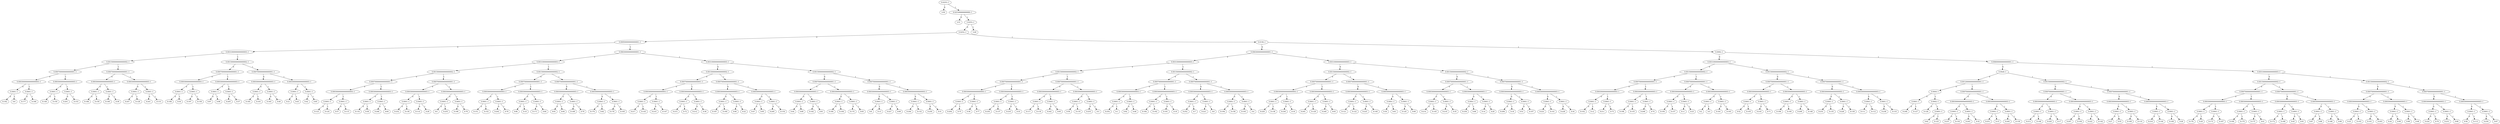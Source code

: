 // Huffman Tree
digraph {
	1883216991040 [label="9.0255:-1"]
	1883216881200 [label="3:50"]
	1883216991040 -> 1883216881200 [label=0]
	1883216990944 [label="6.025399999999999:-1"]
	1883216991040 -> 1883216990944 [label=1]
	1883216881296 [label="3:51"]
	1883216990944 -> 1883216881296 [label=0]
	1883216990848 [label="3.0253:-1"]
	1883216990944 -> 1883216990848 [label=1]
	1883216990752 [label="0.0252:-1"]
	1883216990848 -> 1883216990752 [label=0]
	1883216990560 [label="0.009500000000000001:-1"]
	1883216990752 -> 1883216990560 [label=0]
	1883216989792 [label="0.0031000000000000003:-1"]
	1883216990560 -> 1883216989792 [label=0]
	1883216989120 [label="0.0015000000000000002:-1"]
	1883216989792 -> 1883216989120 [label=0]
	1883216987296 [label="0.0007000000000000001:-1"]
	1883216989120 -> 1883216987296 [label=0]
	1883216981664 [label="0.00030000000000000003:-1"]
	1883216987296 -> 1883216981664 [label=0]
	1883216972640 [label="0.0001:-1"]
	1883216981664 -> 1883216972640 [label=0]
	1883216960432 [label="0:192"]
	1883216972640 -> 1883216960432 [label=0]
	1883216877984 [label="0:9"]
	1883216972640 -> 1883216877984 [label=1]
	1883216974080 [label="0.0001:-1"]
	1883216981664 -> 1883216974080 [label=1]
	1883216958992 [label="0:177"]
	1883216974080 -> 1883216958992 [label=0]
	1883216957936 [label="0:166"]
	1883216974080 -> 1883216957936 [label=1]
	1883216983392 [label="0.00030000000000000003:-1"]
	1883216987296 -> 1883216983392 [label=1]
	1883216971200 [label="0.0001:-1"]
	1883216983392 -> 1883216971200 [label=0]
	1883216956304 [label="0:149"]
	1883216971200 -> 1883216956304 [label=0]
	1883216956400 [label="0:150"]
	1883216971200 -> 1883216956400 [label=1]
	1883216971776 [label="0.0001:-1"]
	1883216983392 -> 1883216971776 [label=1]
	1883216961296 [label="0:201"]
	1883216971776 -> 1883216961296 [label=0]
	1883216956688 [label="0:153"]
	1883216971776 -> 1883216956688 [label=1]
	1883216987104 [label="0.0007000000000000001:-1"]
	1883216989120 -> 1883216987104 [label=1]
	1883216982048 [label="0.00030000000000000003:-1"]
	1883216987104 -> 1883216982048 [label=0]
	1883216973024 [label="0.0001:-1"]
	1883216982048 -> 1883216973024 [label=0]
	1883216960048 [label="0:188"]
	1883216973024 -> 1883216960048 [label=0]
	1883216957264 [label="0:159"]
	1883216973024 -> 1883216957264 [label=1]
	1883216972832 [label="0.0001:-1"]
	1883216982048 -> 1883216972832 [label=1]
	1883216960240 [label="0:190"]
	1883216972832 -> 1883216960240 [label=0]
	1883216880144 [label="0:39"]
	1883216972832 -> 1883216880144 [label=1]
	1883216979072 [label="0.00030000000000000003:-1"]
	1883216987104 -> 1883216979072 [label=1]
	1883216967296 [label="0.0001:-1"]
	1883216979072 -> 1883216967296 [label=0]
	1883216965712 [label="0:247"]
	1883216967296 -> 1883216965712 [label=0]
	1883216954288 [label="0:128"]
	1883216967296 -> 1883216954288 [label=1]
	1883216967872 [label="0.0001:-1"]
	1883216979072 -> 1883216967872 [label=1]
	1883216965136 [label="0:241"]
	1883216967872 -> 1883216965136 [label=0]
	1883216954576 [label="0:131"]
	1883216967872 -> 1883216954576 [label=1]
	1883216988544 [label="0.0015000000000000002:-1"]
	1883216989792 -> 1883216988544 [label=1]
	1883216985696 [label="0.0007000000000000001:-1"]
	1883216988544 -> 1883216985696 [label=0]
	1883216980416 [label="0.00030000000000000003:-1"]
	1883216985696 -> 1883216980416 [label=0]
	1883216977056 [label="0.0001:-1"]
	1883216980416 -> 1883216977056 [label=0]
	1883216886768 [label="0:108"]
	1883216977056 -> 1883216886768 [label=0]
	1883216881584 [label="0:54"]
	1883216977056 -> 1883216881584 [label=1]
	1883216972160 [label="0.0001:-1"]
	1883216980416 -> 1883216972160 [label=1]
	1883216960912 [label="0:197"]
	1883216972160 -> 1883216960912 [label=0]
	1883216956976 [label="0:156"]
	1883216972160 -> 1883216956976 [label=1]
	1883216981280 [label="0.00030000000000000003:-1"]
	1883216985696 -> 1883216981280 [label=1]
	1883216976096 [label="0.0001:-1"]
	1883216981280 -> 1883216976096 [label=0]
	1883216885712 [label="0:97"]
	1883216976096 -> 1883216885712 [label=0]
	1883216885808 [label="0:98"]
	1883216976096 -> 1883216885808 [label=1]
	1883216971392 [label="0.0001:-1"]
	1883216981280 -> 1883216971392 [label=1]
	1883216961680 [label="0:205"]
	1883216971392 -> 1883216961680 [label=0]
	1883216879952 [label="0:37"]
	1883216971392 -> 1883216879952 [label=1]
	1883216986912 [label="0.0007000000000000001:-1"]
	1883216988544 -> 1883216986912 [label=1]
	1883216982336 [label="0.00030000000000000003:-1"]
	1883216986912 -> 1883216982336 [label=0]
	1883216973312 [label="0.0001:-1"]
	1883216982336 -> 1883216973312 [label=0]
	1883216959760 [label="0:185"]
	1883216973312 -> 1883216959760 [label=0]
	1883216957456 [label="0:161"]
	1883216973312 -> 1883216957456 [label=1]
	1883216973504 [label="0.0001:-1"]
	1883216982336 -> 1883216973504 [label=1]
	1883216959568 [label="0:183"]
	1883216973504 -> 1883216959568 [label=0]
	1883216880240 [label="0:40"]
	1883216973504 -> 1883216880240 [label=1]
	1883216983008 [label="0.00030000000000000003:-1"]
	1883216986912 -> 1883216983008 [label=1]
	1883216975040 [label="0.0001:-1"]
	1883216983008 -> 1883216975040 [label=0]
	1883216878560 [label="0:21"]
	1883216975040 -> 1883216878560 [label=0]
	1883216880528 [label="0:43"]
	1883216975040 -> 1883216880528 [label=1]
	1883216974848 [label="0.0001:-1"]
	1883216983008 -> 1883216974848 [label=1]
	1883216880432 [label="0:42"]
	1883216974848 -> 1883216880432 [label=0]
	1883216884560 [label="0:85"]
	1883216974848 -> 1883216884560 [label=1]
	1883216990368 [label="0.006300000000000001:-1"]
	1883216990560 -> 1883216990368 [label=1]
	1883216989696 [label="0.0031000000000000003:-1"]
	1883216990368 -> 1883216989696 [label=0]
	1883216988256 [label="0.0015000000000000002:-1"]
	1883216989696 -> 1883216988256 [label=0]
	1883216985504 [label="0.0007000000000000001:-1"]
	1883216988256 -> 1883216985504 [label=0]
	1883216984064 [label="0.00030000000000000003:-1"]
	1883216985504 -> 1883216984064 [label=0]
	1883216978496 [label="0.0001:-1"]
	1883216984064 -> 1883216978496 [label=0]
	1883216953808 [label="0:123"]
	1883216978496 -> 1883216953808 [label=0]
	1883216953904 [label="0:124"]
	1883216978496 -> 1883216953904 [label=1]
	1883216977728 [label="0.0001:-1"]
	1883216984064 -> 1883216977728 [label=1]
	1883216881872 [label="0:57"]
	1883216977728 -> 1883216881872 [label=0]
	1883216887440 [label="0:115"]
	1883216977728 -> 1883216887440 [label=1]
	1883216979552 [label="0.00030000000000000003:-1"]
	1883216985504 -> 1883216979552 [label=1]
	1883216977824 [label="0.0001:-1"]
	1883216979552 -> 1883216977824 [label=0]
	1883216887536 [label="0:116"]
	1883216977824 -> 1883216887536 [label=0]
	1883216881968 [label="0:58"]
	1883216977824 -> 1883216881968 [label=1]
	1883216967392 [label="0.0001:-1"]
	1883216979552 -> 1883216967392 [label=1]
	1883216965616 [label="0:246"]
	1883216967392 -> 1883216965616 [label=0]
	1883216882544 [label="0:64"]
	1883216967392 -> 1883216882544 [label=1]
	1883216985216 [label="0.0007000000000000001:-1"]
	1883216988256 -> 1883216985216 [label=1]
	1883216984352 [label="0.00030000000000000003:-1"]
	1883216985216 -> 1883216984352 [label=0]
	1883216968736 [label="0.0001:-1"]
	1883216984352 -> 1883216968736 [label=0]
	1883216964272 [label="0:232"]
	1883216968736 -> 1883216964272 [label=0]
	1883216955056 [label="0:136"]
	1883216968736 -> 1883216955056 [label=1]
	1883216977632 [label="0.0001:-1"]
	1883216984352 -> 1883216977632 [label=1]
	1883216887344 [label="0:114"]
	1883216977632 -> 1883216887344 [label=0]
	1883216879088 [label="0:28"]
	1883216977632 -> 1883216879088 [label=1]
	1883216978880 [label="0.00030000000000000003:-1"]
	1883216985216 -> 1883216978880 [label=1]
	1883210632896 [label="0.0001:-1"]
	1883216978880 -> 1883210632896 [label=0]
	1883210631792 [label="0:0"]
	1883210632896 -> 1883210631792 [label=0]
	1883216966480 [label="0:255"]
	1883210632896 -> 1883216966480 [label=1]
	1883216972256 [label="0.0001:-1"]
	1883216978880 -> 1883216972256 [label=1]
	1883216960816 [label="0:196"]
	1883216972256 -> 1883216960816 [label=0]
	1883216883888 [label="0:78"]
	1883216972256 -> 1883216883888 [label=1]
	1883216988832 [label="0.0015000000000000002:-1"]
	1883216989696 -> 1883216988832 [label=1]
	1883216986336 [label="0.0007000000000000001:-1"]
	1883216988832 -> 1883216986336 [label=0]
	1883216981472 [label="0.00030000000000000003:-1"]
	1883216986336 -> 1883216981472 [label=0]
	1883216971584 [label="0.0001:-1"]
	1883216981472 -> 1883216971584 [label=0]
	1883216956496 [label="0:151"]
	1883216971584 -> 1883216956496 [label=0]
	1883216956592 [label="0:152"]
	1883216971584 -> 1883216956592 [label=1]
	1883216971680 [label="0.0001:-1"]
	1883216981472 -> 1883216971680 [label=1]
	1883216961392 [label="0:202"]
	1883216971680 -> 1883216961392 [label=0]
	1883216883696 [label="0:76"]
	1883216971680 -> 1883216883696 [label=1]
	1883216982432 [label="0.00030000000000000003:-1"]
	1883216986336 -> 1883216982432 [label=1]
	1883216974944 [label="0.0001:-1"]
	1883216982432 -> 1883216974944 [label=0]
	1883216884656 [label="0:86"]
	1883216974944 -> 1883216884656 [label=0]
	1883216878032 [label="0:10"]
	1883216974944 -> 1883216878032 [label=1]
	1883216974656 [label="0.0001:-1"]
	1883216982432 -> 1883216974656 [label=1]
	1883216958416 [label="0:171"]
	1883216974656 -> 1883216958416 [label=0]
	1883216884464 [label="0:84"]
	1883216974656 -> 1883216884464 [label=1]
	1883216986624 [label="0.0007000000000000001:-1"]
	1883216988832 -> 1883216986624 [label=1]
	1883216981856 [label="0.00030000000000000003:-1"]
	1883216986624 -> 1883216981856 [label=0]
	1883216975616 [label="0.0001:-1"]
	1883216981856 -> 1883216975616 [label=0]
	1883216885328 [label="0:93"]
	1883216975616 -> 1883216885328 [label=0]
	1883216885424 [label="0:94"]
	1883216975616 -> 1883216885424 [label=1]
	1883216972928 [label="0.0001:-1"]
	1883216981856 -> 1883216972928 [label=1]
	1883216960144 [label="0:189"]
	1883216972928 -> 1883216960144 [label=0]
	1883216883984 [label="0:79"]
	1883216972928 -> 1883216883984 [label=1]
	1883216982624 [label="0.00030000000000000003:-1"]
	1883216986624 -> 1883216982624 [label=1]
	1883216973888 [label="0.0001:-1"]
	1883216982624 -> 1883216973888 [label=0]
	1883216959184 [label="0:179"]
	1883216973888 -> 1883216959184 [label=0]
	1883216884272 [label="0:82"]
	1883216973888 -> 1883216884272 [label=1]
	1883216973984 [label="0.0001:-1"]
	1883216982624 -> 1883216973984 [label=1]
	1883216959088 [label="0:178"]
	1883216973984 -> 1883216959088 [label=0]
	1883216957840 [label="0:165"]
	1883216973984 -> 1883216957840 [label=1]
	1883216989984 [label="0.0031000000000000003:-1"]
	1883216990368 -> 1883216989984 [label=1]
	1883216988640 [label="0.0015000000000000002:-1"]
	1883216989984 -> 1883216988640 [label=0]
	1883216987200 [label="0.0007000000000000001:-1"]
	1883216988640 -> 1883216987200 [label=0]
	1883216980512 [label="0.00030000000000000003:-1"]
	1883216987200 -> 1883216980512 [label=0]
	1883216970240 [label="0.0001:-1"]
	1883216980512 -> 1883216970240 [label=0]
	1883216962832 [label="0:217"]
	1883216970240 -> 1883216962832 [label=0]
	1883216955728 [label="0:143"]
	1883216970240 -> 1883216955728 [label=1]
	1883216970912 [label="0.0001:-1"]
	1883216980512 -> 1883216970912 [label=1]
	1883216962160 [label="0:210"]
	1883216970912 -> 1883216962160 [label=0]
	1883216956112 [label="0:147"]
	1883216970912 -> 1883216956112 [label=1]
	1883216980992 [label="0.00030000000000000003:-1"]
	1883216987200 -> 1883216980992 [label=1]
	1883216970432 [label="0.0001:-1"]
	1883216980992 -> 1883216970432 [label=0]
	1883216962640 [label="0:215"]
	1883216970432 -> 1883216962640 [label=0]
	1883216883312 [label="0:72"]
	1883216970432 -> 1883216883312 [label=1]
	1883216970720 [label="0.0001:-1"]
	1883216980992 -> 1883216970720 [label=1]
	1883216962352 [label="0:212"]
	1883216970720 -> 1883216962352 [label=0]
	1883216879856 [label="0:36"]
	1883216970720 -> 1883216879856 [label=1]
	1883216986528 [label="0.0007000000000000001:-1"]
	1883216988640 -> 1883216986528 [label=1]
	1883216983200 [label="0.00030000000000000003:-1"]
	1883216986528 -> 1883216983200 [label=0]
	1883216973120 [label="0.0001:-1"]
	1883216983200 -> 1883216973120 [label=0]
	1883216959952 [label="0:187"]
	1883216973120 -> 1883216959952 [label=0]
	1883216957360 [label="0:160"]
	1883216973120 -> 1883216957360 [label=1]
	1883216975328 [label="0.0001:-1"]
	1883216983200 -> 1883216975328 [label=1]
	1883216885040 [label="0:90"]
	1883216975328 -> 1883216885040 [label=0]
	1883216878608 [label="0:22"]
	1883216975328 -> 1883216878608 [label=1]
	1883216981568 [label="0.00030000000000000003:-1"]
	1883216986528 -> 1883216981568 [label=1]
	1883216975904 [label="0.0001:-1"]
	1883216981568 -> 1883216975904 [label=0]
	1883216880912 [label="0:47"]
	1883216975904 -> 1883216880912 [label=0]
	1883216885520 [label="0:95"]
	1883216975904 -> 1883216885520 [label=1]
	1883216971872 [label="0.0001:-1"]
	1883216981568 -> 1883216971872 [label=1]
	1883216961200 [label="0:200"]
	1883216971872 -> 1883216961200 [label=0]
	1883216956784 [label="0:154"]
	1883216971872 -> 1883216956784 [label=1]
	1883216989024 [label="0.0015000000000000002:-1"]
	1883216989984 -> 1883216989024 [label=1]
	1883216986816 [label="0.0007000000000000001:-1"]
	1883216989024 -> 1883216986816 [label=0]
	1883216982144 [label="0.00030000000000000003:-1"]
	1883216986816 -> 1883216982144 [label=0]
	1883216975232 [label="0.0001:-1"]
	1883216982144 -> 1883216975232 [label=0]
	1883216880624 [label="0:44"]
	1883216975232 -> 1883216880624 [label=0]
	1883216884944 [label="0:89"]
	1883216975232 -> 1883216884944 [label=1]
	1883216973600 [label="0.0001:-1"]
	1883216982144 -> 1883216973600 [label=1]
	1883216959472 [label="0:182"]
	1883216973600 -> 1883216959472 [label=0]
	1883216884176 [label="0:81"]
	1883216973600 -> 1883216884176 [label=1]
	1883216982528 [label="0.00030000000000000003:-1"]
	1883216986816 -> 1883216982528 [label=1]
	1883216973792 [label="0.0001:-1"]
	1883216982528 -> 1883216973792 [label=0]
	1883216959280 [label="0:180"]
	1883216973792 -> 1883216959280 [label=0]
	1883216957744 [label="0:164"]
	1883216973792 -> 1883216957744 [label=1]
	1883216974368 [label="0.0001:-1"]
	1883216982528 -> 1883216974368 [label=1]
	1883216958704 [label="0:174"]
	1883216974368 -> 1883216958704 [label=0]
	1883216884368 [label="0:83"]
	1883216974368 -> 1883216884368 [label=1]
	1883216987680 [label="0.0007000000000000001:-1"]
	1883216989024 -> 1883216987680 [label=1]
	1883216980128 [label="0.00030000000000000003:-1"]
	1883216987680 -> 1883216980128 [label=0]
	1883216977248 [label="0.0001:-1"]
	1883216980128 -> 1883216977248 [label=0]
	1883216877840 [label="0:6"]
	1883216977248 -> 1883216877840 [label=0]
	1883216878176 [label="0:13"]
	1883216977248 -> 1883216878176 [label=1]
	1883216969216 [label="0.0001:-1"]
	1883216980128 -> 1883216969216 [label=1]
	1883216963792 [label="0:227"]
	1883216969216 -> 1883216963792 [label=0]
	1883216883024 [label="0:69"]
	1883216969216 -> 1883216883024 [label=1]
	1883216979360 [label="0.00030000000000000003:-1"]
	1883216987680 -> 1883216979360 [label=1]
	1883216967968 [label="0.0001:-1"]
	1883216979360 -> 1883216967968 [label=0]
	1883216965040 [label="0:240"]
	1883216967968 -> 1883216965040 [label=0]
	1883216954672 [label="0:132"]
	1883216967968 -> 1883216954672 [label=1]
	1883216967008 [label="0.0001:-1"]
	1883216979360 -> 1883216967008 [label=1]
	1883216966000 [label="0:250"]
	1883216967008 -> 1883216966000 [label=0]
	1883216879376 [label="0:31"]
	1883216967008 -> 1883216879376 [label=1]
	1883216990656 [label="0.0156:-1"]
	1883216990752 -> 1883216990656 [label=1]
	1883216990272 [label="0.006300000000000001:-1"]
	1883216990656 -> 1883216990272 [label=0]
	1883216989600 [label="0.0031000000000000003:-1"]
	1883216990272 -> 1883216989600 [label=0]
	1883216987968 [label="0.0015000000000000002:-1"]
	1883216989600 -> 1883216987968 [label=0]
	1883216985024 [label="0.0007000000000000001:-1"]
	1883216987968 -> 1883216985024 [label=0]
	1883216981376 [label="0.00030000000000000003:-1"]
	1883216985024 -> 1883216981376 [label=0]
	1883216971488 [label="0.0001:-1"]
	1883216981376 -> 1883216971488 [label=0]
	1883216961584 [label="0:204"]
	1883216971488 -> 1883216961584 [label=0]
	1883216883600 [label="0:75"]
	1883216971488 -> 1883216883600 [label=1]
	1883216971968 [label="0.0001:-1"]
	1883216981376 -> 1883216971968 [label=1]
	1883216880048 [label="0:38"]
	1883216971968 -> 1883216880048 [label=0]
	1883216883792 [label="0:77"]
	1883216971968 -> 1883216883792 [label=1]
	1883216980032 [label="0.00030000000000000003:-1"]
	1883216985024 -> 1883216980032 [label=1]
	1883216968928 [label="0.0001:-1"]
	1883216980032 -> 1883216968928 [label=0]
	1883216964080 [label="0:230"]
	1883216968928 -> 1883216964080 [label=0]
	1883216955152 [label="0:137"]
	1883216968928 -> 1883216955152 [label=1]
	1883216968448 [label="0.0001:-1"]
	1883216980032 -> 1883216968448 [label=1]
	1883216964560 [label="0:235"]
	1883216968448 -> 1883216964560 [label=0]
	1883216879568 [label="0:33"]
	1883216968448 -> 1883216879568 [label=1]
	1883216985120 [label="0.0007000000000000001:-1"]
	1883216987968 -> 1883216985120 [label=1]
	1883216979456 [label="0.00030000000000000003:-1"]
	1883216985120 -> 1883216979456 [label=0]
	1883216977920 [label="0.0001:-1"]
	1883216979456 -> 1883216977920 [label=0]
	1883216887632 [label="0:117"]
	1883216977920 -> 1883216887632 [label=0]
	1883216887728 [label="0:118"]
	1883216977920 -> 1883216887728 [label=1]
	1883216967776 [label="0.0001:-1"]
	1883216979456 -> 1883216967776 [label=1]
	1883216965232 [label="0:242"]
	1883216967776 -> 1883216965232 [label=0]
	1883216882640 [label="0:65"]
	1883216967776 -> 1883216882640 [label=1]
	1883216979264 [label="0.00030000000000000003:-1"]
	1883216985120 -> 1883216979264 [label=1]
	1883216978112 [label="0.0001:-1"]
	1883216979264 -> 1883216978112 [label=0]
	1883216882064 [label="0:59"]
	1883216978112 -> 1883216882064 [label=0]
	1883216953424 [label="0:119"]
	1883216978112 -> 1883216953424 [label=1]
	1883216966720 [label="0.0001:-1"]
	1883216979264 -> 1883216966720 [label=1]
	1883216966288 [label="0:253"]
	1883216966720 -> 1883216966288 [label=0]
	1883210635920 [label="0:3"]
	1883216966720 -> 1883210635920 [label=1]
	1883216988064 [label="0.0015000000000000002:-1"]
	1883216989600 -> 1883216988064 [label=1]
	1883216984928 [label="0.0007000000000000001:-1"]
	1883216988064 -> 1883216984928 [label=0]
	1883216978784 [label="0.00030000000000000003:-1"]
	1883216984928 -> 1883216978784 [label=0]
	1883216966624 [label="0.0001:-1"]
	1883216978784 -> 1883216966624 [label=0]
	1883216966384 [label="0:254"]
	1883216966624 -> 1883216966384 [label=0]
	1883210634960 [label="0:1"]
	1883216966624 -> 1883210634960 [label=1]
	1883216975520 [label="0.0001:-1"]
	1883216978784 -> 1883216975520 [label=1]
	1883216885232 [label="0:92"]
	1883216975520 -> 1883216885232 [label=0]
	1883216880816 [label="0:46"]
	1883216975520 -> 1883216880816 [label=1]
	1883216983104 [label="0.00030000000000000003:-1"]
	1883216984928 -> 1883216983104 [label=1]
	1883216973408 [label="0.0001:-1"]
	1883216983104 -> 1883216973408 [label=0]
	1883216959664 [label="0:184"]
	1883216973408 -> 1883216959664 [label=0]
	1883216957552 [label="0:162"]
	1883216973408 -> 1883216957552 [label=1]
	1883216972736 [label="0.0001:-1"]
	1883216983104 -> 1883216972736 [label=1]
	1883216960336 [label="0:191"]
	1883216972736 -> 1883216960336 [label=0]
	1883216878464 [label="0:19"]
	1883216972736 -> 1883216878464 [label=1]
	1883216986432 [label="0.0007000000000000001:-1"]
	1883216988064 -> 1883216986432 [label=1]
	1883216983296 [label="0.00030000000000000003:-1"]
	1883216986432 -> 1883216983296 [label=0]
	1883216966816 [label="0.0001:-1"]
	1883216983296 -> 1883216966816 [label=0]
	1883216966192 [label="0:252"]
	1883216966816 -> 1883216966192 [label=0]
	1883216877936 [label="0:7"]
	1883216966816 -> 1883216877936 [label=1]
	1883216969856 [label="0.0001:-1"]
	1883216983296 -> 1883216969856 [label=1]
	1883216963216 [label="0:221"]
	1883216969856 -> 1883216963216 [label=0]
	1883216877888 [label="0:8"]
	1883216969856 -> 1883216877888 [label=1]
	1883216981952 [label="0.00030000000000000003:-1"]
	1883216986432 -> 1883216981952 [label=1]
	1883216972448 [label="0.0001:-1"]
	1883216981952 -> 1883216972448 [label=0]
	1883216960624 [label="0:194"]
	1883216972448 -> 1883216960624 [label=0]
	1883216957168 [label="0:158"]
	1883216972448 -> 1883216957168 [label=1]
	1883216972544 [label="0.0001:-1"]
	1883216981952 -> 1883216972544 [label=1]
	1883216960528 [label="0:193"]
	1883216972544 -> 1883216960528 [label=0]
	1883216762528 [label="0:4"]
	1883216972544 -> 1883216762528 [label=1]
	1883216989504 [label="0.0031000000000000003:-1"]
	1883216990272 -> 1883216989504 [label=1]
	1883216988160 [label="0.0015000000000000002:-1"]
	1883216989504 -> 1883216988160 [label=0]
	1883216985312 [label="0.0007000000000000001:-1"]
	1883216988160 -> 1883216985312 [label=0]
	1883216984256 [label="0.00030000000000000003:-1"]
	1883216985312 -> 1883216984256 [label=0]
	1883216969024 [label="0.0001:-1"]
	1883216984256 -> 1883216969024 [label=0]
	1883216963984 [label="0:229"]
	1883216969024 -> 1883216963984 [label=0]
	1883216955248 [label="0:138"]
	1883216969024 -> 1883216955248 [label=1]
	1883216968352 [label="0.0001:-1"]
	1883216984256 -> 1883216968352 [label=1]
	1883216964656 [label="0:236"]
	1883216968352 -> 1883216964656 [label=0]
	1883216878320 [label="0:16"]
	1883216968352 -> 1883216878320 [label=1]
	1883216979168 [label="0.00030000000000000003:-1"]
	1883216985312 -> 1883216979168 [label=1]
	1883216967488 [label="0.0001:-1"]
	1883216979168 -> 1883216967488 [label=0]
	1883216965520 [label="0:245"]
	1883216967488 -> 1883216965520 [label=0]
	1883216954384 [label="0:129"]
	1883216967488 -> 1883216954384 [label=1]
	1883216967104 [label="0.0001:-1"]
	1883216979168 -> 1883216967104 [label=1]
	1883216965904 [label="0:249"]
	1883216967104 -> 1883216965904 [label=0]
	1883216882448 [label="0:63"]
	1883216967104 -> 1883216882448 [label=1]
	1883216984832 [label="0.0007000000000000001:-1"]
	1883216988160 -> 1883216984832 [label=1]
	1883216978976 [label="0.00030000000000000003:-1"]
	1883216984832 -> 1883216978976 [label=0]
	1883216978304 [label="0.0001:-1"]
	1883216978976 -> 1883216978304 [label=0]
	1883216953616 [label="0:121"]
	1883216978304 -> 1883216953616 [label=0]
	1883216953712 [label="0:122"]
	1883216978304 -> 1883216953712 [label=1]
	1883216969408 [label="0.0001:-1"]
	1883216978976 -> 1883216969408 [label=1]
	1883216963600 [label="0:225"]
	1883216969408 -> 1883216963600 [label=0]
	1883216955440 [label="0:140"]
	1883216969408 -> 1883216955440 [label=1]
	1883216984640 [label="0.00030000000000000003:-1"]
	1883216984832 -> 1883216984640 [label=1]
	1883216978400 [label="0.0001:-1"]
	1883216984640 -> 1883216978400 [label=0]
	1883216879280 [label="0:30"]
	1883216978400 -> 1883216879280 [label=0]
	1883216882256 [label="0:61"]
	1883216978400 -> 1883216882256 [label=1]
	1883216978208 [label="0.0001:-1"]
	1883216984640 -> 1883216978208 [label=1]
	1883216953520 [label="0:120"]
	1883216978208 -> 1883216953520 [label=0]
	1883216882160 [label="0:60"]
	1883216978208 -> 1883216882160 [label=1]
	1883216988352 [label="0.0015000000000000002:-1"]
	1883216989504 -> 1883216988352 [label=1]
	1883216987488 [label="0.0007000000000000001:-1"]
	1883216988352 -> 1883216987488 [label=0]
	1883216980800 [label="0.00030000000000000003:-1"]
	1883216987488 -> 1883216980800 [label=0]
	1883216970528 [label="0.0001:-1"]
	1883216980800 -> 1883216970528 [label=0]
	1883216962544 [label="0:214"]
	1883216970528 -> 1883216962544 [label=0]
	1883216955920 [label="0:145"]
	1883216970528 -> 1883216955920 [label=1]
	1883216970048 [label="0.0001:-1"]
	1883216980800 -> 1883216970048 [label=1]
	1883216963024 [label="0:219"]
	1883216970048 -> 1883216963024 [label=0]
	1883216879760 [label="0:35"]
	1883216970048 -> 1883216879760 [label=1]
	1883216984544 [label="0.00030000000000000003:-1"]
	1883216987488 -> 1883216984544 [label=1]
	1883216968064 [label="0.0001:-1"]
	1883216984544 -> 1883216968064 [label=0]
	1883216964944 [label="0:239"]
	1883216968064 -> 1883216964944 [label=0]
	1883216882736 [label="0:66"]
	1883216968064 -> 1883216882736 [label=1]
	1883216978016 [label="0.0001:-1"]
	1883216984544 -> 1883216978016 [label=1]
	1883216878224 [label="0:14"]
	1883216978016 -> 1883216878224 [label=0]
	1883216879184 [label="0:29"]
	1883216978016 -> 1883216879184 [label=1]
	1883216985888 [label="0.0007000000000000001:-1"]
	1883216988352 -> 1883216985888 [label=1]
	1883216983680 [label="0.00030000000000000003:-1"]
	1883216985888 -> 1883216983680 [label=0]
	1883216971296 [label="0.0001:-1"]
	1883216983680 -> 1883216971296 [label=0]
	1883216961776 [label="0:206"]
	1883216971296 -> 1883216961776 [label=0]
	1883216878416 [label="0:18"]
	1883216971296 -> 1883216878416 [label=1]
	1883216976960 [label="0.0001:-1"]
	1883216983680 -> 1883216976960 [label=1]
	1883216881488 [label="0:53"]
	1883216976960 -> 1883216881488 [label=0]
	1883216886672 [label="0:107"]
	1883216976960 -> 1883216886672 [label=1]
	1883216980320 [label="0.00030000000000000003:-1"]
	1883216985888 -> 1883216980320 [label=1]
	1883216969600 [label="0.0001:-1"]
	1883216980320 -> 1883216969600 [label=0]
	1883216963408 [label="0:223"]
	1883216969600 -> 1883216963408 [label=0]
	1883216955536 [label="0:141"]
	1883216969600 -> 1883216955536 [label=1]
	1883216969120 [label="0.0001:-1"]
	1883216980320 -> 1883216969120 [label=1]
	1883216963888 [label="0:228"]
	1883216969120 -> 1883216963888 [label=0]
	1883216879664 [label="0:34"]
	1883216969120 -> 1883216879664 [label=1]
	1883216990464 [label="0.0092:-1"]
	1883216990656 -> 1883216990464 [label=1]
	1883216989888 [label="0.0031000000000000003:-1"]
	1883216990464 -> 1883216989888 [label=0]
	1883216988736 [label="0.0015000000000000002:-1"]
	1883216989888 -> 1883216988736 [label=0]
	1883216986080 [label="0.0007000000000000001:-1"]
	1883216988736 -> 1883216986080 [label=0]
	1883216980896 [label="0.00030000000000000003:-1"]
	1883216986080 -> 1883216980896 [label=0]
	1883216976480 [label="0.0001:-1"]
	1883216980896 -> 1883216976480 [label=0]
	1883216886192 [label="0:102"]
	1883216976480 -> 1883216886192 [label=0]
	1883216878128 [label="0:12"]
	1883216976480 -> 1883216878128 [label=1]
	1883216970816 [label="0.0001:-1"]
	1883216980896 -> 1883216970816 [label=1]
	1883216962256 [label="0:211"]
	1883216970816 -> 1883216962256 [label=0]
	1883216883408 [label="0:73"]
	1883216970816 -> 1883216883408 [label=1]
	1883216981088 [label="0.00030000000000000003:-1"]
	1883216986080 -> 1883216981088 [label=1]
	1883216972064 [label="0.0001:-1"]
	1883216981088 -> 1883216972064 [label=0]
	1883216961008 [label="0:198"]
	1883216972064 -> 1883216961008 [label=0]
	1883216956880 [label="0:155"]
	1883216972064 -> 1883216956880 [label=1]
	1883216971104 [label="0.0001:-1"]
	1883216981088 -> 1883216971104 [label=1]
	1883216961968 [label="0:208"]
	1883216971104 -> 1883216961968 [label=0]
	1883216883504 [label="0:74"]
	1883216971104 -> 1883216883504 [label=1]
	1883216986240 [label="0.0007000000000000001:-1"]
	1883216988736 -> 1883216986240 [label=1]
	1883216983488 [label="0.00030000000000000003:-1"]
	1883216986240 -> 1883216983488 [label=0]
	1883216972352 [label="0.0001:-1"]
	1883216983488 -> 1883216972352 [label=0]
	1883216960720 [label="0:195"]
	1883216972352 -> 1883216960720 [label=0]
	1883216957072 [label="0:157"]
	1883216972352 -> 1883216957072 [label=1]
	1883216975808 [label="0.0001:-1"]
	1883216983488 -> 1883216975808 [label=1]
	1883216878080 [label="0:11"]
	1883216975808 -> 1883216878080 [label=0]
	1883216878656 [label="0:23"]
	1883216975808 -> 1883216878656 [label=1]
	1883216981760 [label="0.00030000000000000003:-1"]
	1883216986240 -> 1883216981760 [label=1]
	1883216975712 [label="0.0001:-1"]
	1883216981760 -> 1883216975712 [label=0]
	1883210635008 [label="0:2"]
	1883216975712 -> 1883210635008 [label=0]
	1883216876880 [label="0:5"]
	1883216975712 -> 1883216876880 [label=1]
	1883216973696 [label="0.0001:-1"]
	1883216981760 -> 1883216973696 [label=1]
	1883216959376 [label="0:181"]
	1883216973696 -> 1883216959376 [label=0]
	1883216957648 [label="0:163"]
	1883216973696 -> 1883216957648 [label=1]
	1883216989216 [label="0.0015000000000000002:-1"]
	1883216989888 -> 1883216989216 [label=1]
	1883216985984 [label="0.0007000000000000001:-1"]
	1883216989216 -> 1883216985984 [label=0]
	1883216980608 [label="0.00030000000000000003:-1"]
	1883216985984 -> 1883216980608 [label=0]
	1883216976768 [label="0.0001:-1"]
	1883216980608 -> 1883216976768 [label=0]
	1883216881392 [label="0:52"]
	1883216976768 -> 1883216881392 [label=0]
	1883216886480 [label="0:105"]
	1883216976768 -> 1883216886480 [label=1]
	1883216970144 [label="0.0001:-1"]
	1883216980608 -> 1883216970144 [label=1]
	1883216962928 [label="0:218"]
	1883216970144 -> 1883216962928 [label=0]
	1883216883216 [label="0:71"]
	1883216970144 -> 1883216883216 [label=1]
	1883216981184 [label="0.00030000000000000003:-1"]
	1883216985984 -> 1883216981184 [label=1]
	1883216976288 [label="0.0001:-1"]
	1883216981184 -> 1883216976288 [label=0]
	1883216961104 [label="0:199"]
	1883216976288 -> 1883216961104 [label=0]
	1883216886000 [label="0:100"]
	1883216976288 -> 1883216886000 [label=1]
	1883216971008 [label="0.0001:-1"]
	1883216981184 -> 1883216971008 [label=1]
	1883216962064 [label="0:209"]
	1883216971008 -> 1883216962064 [label=0]
	1883216956208 [label="0:148"]
	1883216971008 -> 1883216956208 [label=1]
	1883216985408 [label="0.0007000000000000001:-1"]
	1883216989216 -> 1883216985408 [label=1]
	1883216979744 [label="0.00030000000000000003:-1"]
	1883216985408 -> 1883216979744 [label=0]
	1883216968640 [label="0.0001:-1"]
	1883216979744 -> 1883216968640 [label=0]
	1883216964368 [label="0:233"]
	1883216968640 -> 1883216964368 [label=0]
	1883216954960 [label="0:135"]
	1883216968640 -> 1883216954960 [label=1]
	1883216969312 [label="0.0001:-1"]
	1883216979744 -> 1883216969312 [label=1]
	1883216963696 [label="0:226"]
	1883216969312 -> 1883216963696 [label=0]
	1883216955344 [label="0:139"]
	1883216969312 -> 1883216955344 [label=1]
	1883216979936 [label="0.00030000000000000003:-1"]
	1883216985408 -> 1883216979936 [label=1]
	1883216977440 [label="0.0001:-1"]
	1883216979936 -> 1883216977440 [label=0]
	1883216887056 [label="0:111"]
	1883216977440 -> 1883216887056 [label=0]
	1883216887152 [label="0:112"]
	1883216977440 -> 1883216887152 [label=1]
	1883216968160 [label="0.0001:-1"]
	1883216979936 -> 1883216968160 [label=1]
	1883216964848 [label="0:238"]
	1883216968160 -> 1883216964848 [label=0]
	1883216954768 [label="0:133"]
	1883216968160 -> 1883216954768 [label=1]
	1883216990176 [label="0.006000000000000001:-1"]
	1883216990464 -> 1883216990176 [label=1]
	1883216989408 [label="0.0028:-1"]
	1883216990176 -> 1883216989408 [label=0]
	1883216987872 [label="0.0012000000000000001:-1"]
	1883216989408 -> 1883216987872 [label=0]
	1883216984736 [label="0.0004:-1"]
	1883216987872 -> 1883216984736 [label=0]
	1883216967200 [label="0.0001:-1"]
	1883216984736 -> 1883216967200 [label=0]
	1883216965808 [label="0:248"]
	1883216967200 -> 1883216965808 [label=0]
	1883216954192 [label="0:127"]
	1883216967200 -> 1883216954192 [label=1]
	1883216978688 [label="0.0002:-1"]
	1883216984736 -> 1883216978688 [label=1]
	1883216954096 [label="0:126"]
	1883216978688 -> 1883216954096 [label=0]
	1883216978592 [label="0.0001:-1"]
	1883216978688 -> 1883216978592 [label=1]
	1883216882352 [label="0:62"]
	1883216978592 -> 1883216882352 [label=0]
	1883216954000 [label="0:125"]
	1883216978592 -> 1883216954000 [label=1]
	1883216987776 [label="0.0007000000000000001:-1"]
	1883216987872 -> 1883216987776 [label=1]
	1883216979648 [label="0.00030000000000000003:-1"]
	1883216987776 -> 1883216979648 [label=0]
	1883216968256 [label="0.0001:-1"]
	1883216979648 -> 1883216968256 [label=0]
	1883216964752 [label="0:237"]
	1883216968256 -> 1883216964752 [label=0]
	1883216954864 [label="0:134"]
	1883216968256 -> 1883216954864 [label=1]
	1883216967680 [label="0.0001:-1"]
	1883216979648 -> 1883216967680 [label=1]
	1883216965328 [label="0:243"]
	1883216967680 -> 1883216965328 [label=0]
	1883216879472 [label="0:32"]
	1883216967680 -> 1883216879472 [label=1]
	1883216984448 [label="0.00030000000000000003:-1"]
	1883216987776 -> 1883216984448 [label=1]
	1883216966912 [label="0.0001:-1"]
	1883216984448 -> 1883216966912 [label=0]
	1883216966096 [label="0:251"]
	1883216966912 -> 1883216966096 [label=0]
	1883216878272 [label="0:15"]
	1883216966912 -> 1883216878272 [label=1]
	1883216967584 [label="0.0001:-1"]
	1883216984448 -> 1883216967584 [label=1]
	1883216965424 [label="0:244"]
	1883216967584 -> 1883216965424 [label=0]
	1883216954480 [label="0:130"]
	1883216967584 -> 1883216954480 [label=1]
	1883216989312 [label="0.0015000000000000002:-1"]
	1883216989408 -> 1883216989312 [label=1]
	1883216985792 [label="0.0007000000000000001:-1"]
	1883216989312 -> 1883216985792 [label=0]
	1883216983872 [label="0.00030000000000000003:-1"]
	1883216985792 -> 1883216983872 [label=0]
	1883216970624 [label="0.0001:-1"]
	1883216983872 -> 1883216970624 [label=0]
	1883216962448 [label="0:213"]
	1883216970624 -> 1883216962448 [label=0]
	1883216956016 [label="0:146"]
	1883216970624 -> 1883216956016 [label=1]
	1883216969952 [label="0.0001:-1"]
	1883216983872 -> 1883216969952 [label=1]
	1883216963120 [label="0:220"]
	1883216969952 -> 1883216963120 [label=0]
	1883216878368 [label="0:17"]
	1883216969952 -> 1883216878368 [label=1]
	1883216980704 [label="0.00030000000000000003:-1"]
	1883216985792 -> 1883216980704 [label=1]
	1883216976672 [label="0.0001:-1"]
	1883216980704 -> 1883216976672 [label=0]
	1883216961872 [label="0:207"]
	1883216976672 -> 1883216961872 [label=0]
	1883216886384 [label="0:104"]
	1883216976672 -> 1883216886384 [label=1]
	1883216969696 [label="0.0001:-1"]
	1883216980704 -> 1883216969696 [label=1]
	1883216963312 [label="0:222"]
	1883216969696 -> 1883216963312 [label=0]
	1883216955632 [label="0:142"]
	1883216969696 -> 1883216955632 [label=1]
	1883216987584 [label="0.0007000000000000001:-1"]
	1883216989312 -> 1883216987584 [label=1]
	1883216984160 [label="0.00030000000000000003:-1"]
	1883216987584 -> 1883216984160 [label=0]
	1883216977344 [label="0.0001:-1"]
	1883216984160 -> 1883216977344 [label=0]
	1883216878992 [label="0:27"]
	1883216977344 -> 1883216878992 [label=0]
	1883216881680 [label="0:55"]
	1883216977344 -> 1883216881680 [label=1]
	1883216977152 [label="0.0001:-1"]
	1883216984160 -> 1883216977152 [label=1]
	1883216886864 [label="0:109"]
	1883216977152 -> 1883216886864 [label=0]
	1883216886960 [label="0:110"]
	1883216977152 -> 1883216886960 [label=1]
	1883216983968 [label="0.00030000000000000003:-1"]
	1883216987584 -> 1883216983968 [label=1]
	1883216970336 [label="0.0001:-1"]
	1883216983968 -> 1883216970336 [label=0]
	1883216962736 [label="0:216"]
	1883216970336 -> 1883216962736 [label=0]
	1883216955824 [label="0:144"]
	1883216970336 -> 1883216955824 [label=1]
	1883216976864 [label="0.0001:-1"]
	1883216983968 -> 1883216976864 [label=1]
	1883216886576 [label="0:106"]
	1883216976864 -> 1883216886576 [label=0]
	1883216878896 [label="0:26"]
	1883216976864 -> 1883216878896 [label=1]
	1883216990080 [label="0.0031000000000000003:-1"]
	1883216990176 -> 1883216990080 [label=1]
	1883216988928 [label="0.0015000000000000002:-1"]
	1883216990080 -> 1883216988928 [label=0]
	1883216987008 [label="0.0007000000000000001:-1"]
	1883216988928 -> 1883216987008 [label=0]
	1883216982816 [label="0.00030000000000000003:-1"]
	1883216987008 -> 1883216982816 [label=0]
	1883216974176 [label="0.0001:-1"]
	1883216982816 -> 1883216974176 [label=0]
	1883216958896 [label="0:176"]
	1883216974176 -> 1883216958896 [label=0]
	1883216878512 [label="0:20"]
	1883216974176 -> 1883216878512 [label=1]
	1883216974464 [label="0.0001:-1"]
	1883216982816 -> 1883216974464 [label=1]
	1883216958608 [label="0:173"]
	1883216974464 -> 1883216958608 [label=0]
	1883216958032 [label="0:167"]
	1883216974464 -> 1883216958032 [label=1]
	1883216982720 [label="0.00030000000000000003:-1"]
	1883216987008 -> 1883216982720 [label=1]
	1883216974752 [label="0.0001:-1"]
	1883216982720 -> 1883216974752 [label=0]
	1883216958224 [label="0:169"]
	1883216974752 -> 1883216958224 [label=0]
	1883216958320 [label="0:170"]
	1883216974752 -> 1883216958320 [label=1]
	1883216974272 [label="0.0001:-1"]
	1883216982720 -> 1883216974272 [label=1]
	1883216958800 [label="0:175"]
	1883216974272 -> 1883216958800 [label=0]
	1883216880336 [label="0:41"]
	1883216974272 -> 1883216880336 [label=1]
	1883216986720 [label="0.0007000000000000001:-1"]
	1883216988928 -> 1883216986720 [label=1]
	1883216982912 [label="0.00030000000000000003:-1"]
	1883216986720 -> 1883216982912 [label=0]
	1883216974560 [label="0.0001:-1"]
	1883216982912 -> 1883216974560 [label=0]
	1883216958512 [label="0:172"]
	1883216974560 -> 1883216958512 [label=0]
	1883216958128 [label="0:168"]
	1883216974560 -> 1883216958128 [label=1]
	1883216975424 [label="0.0001:-1"]
	1883216982912 -> 1883216975424 [label=1]
	1883216880720 [label="0:45"]
	1883216975424 -> 1883216880720 [label=0]
	1883216885136 [label="0:91"]
	1883216975424 -> 1883216885136 [label=1]
	1883216982240 [label="0.00030000000000000003:-1"]
	1883216986720 -> 1883216982240 [label=1]
	1883216975136 [label="0.0001:-1"]
	1883216982240 -> 1883216975136 [label=0]
	1883216884752 [label="0:87"]
	1883216975136 -> 1883216884752 [label=0]
	1883216884848 [label="0:88"]
	1883216975136 -> 1883216884848 [label=1]
	1883216973216 [label="0.0001:-1"]
	1883216982240 -> 1883216973216 [label=1]
	1883216959856 [label="0:186"]
	1883216973216 -> 1883216959856 [label=0]
	1883216884080 [label="0:80"]
	1883216973216 -> 1883216884080 [label=1]
	1883216988448 [label="0.0015000000000000002:-1"]
	1883216990080 -> 1883216988448 [label=1]
	1883216987392 [label="0.0007000000000000001:-1"]
	1883216988448 -> 1883216987392 [label=0]
	1883216983776 [label="0.00030000000000000003:-1"]
	1883216987392 -> 1883216983776 [label=0]
	1883216976576 [label="0.0001:-1"]
	1883216983776 -> 1883216976576 [label=0]
	1883216878800 [label="0:25"]
	1883216976576 -> 1883216878800 [label=0]
	1883216886288 [label="0:103"]
	1883216976576 -> 1883216886288 [label=1]
	1883216976384 [label="0.0001:-1"]
	1883216983776 -> 1883216976384 [label=1]
	1883216886096 [label="0:101"]
	1883216976384 -> 1883216886096 [label=0]
	1883216961488 [label="0:203"]
	1883216976384 -> 1883216961488 [label=1]
	1883216983584 [label="0.00030000000000000003:-1"]
	1883216987392 -> 1883216983584 [label=1]
	1883216976192 [label="0.0001:-1"]
	1883216983584 -> 1883216976192 [label=0]
	1883216878704 [label="0:24"]
	1883216976192 -> 1883216878704 [label=0]
	1883216885904 [label="0:99"]
	1883216976192 -> 1883216885904 [label=1]
	1883216976000 [label="0.0001:-1"]
	1883216983584 -> 1883216976000 [label=1]
	1883216885616 [label="0:96"]
	1883216976000 -> 1883216885616 [label=0]
	1883216881008 [label="0:48"]
	1883216976000 -> 1883216881008 [label=1]
	1883216985600 [label="0.0007000000000000001:-1"]
	1883216988448 -> 1883216985600 [label=1]
	1883216980224 [label="0.00030000000000000003:-1"]
	1883216985600 -> 1883216980224 [label=0]
	1883216969504 [label="0.0001:-1"]
	1883216980224 -> 1883216969504 [label=0]
	1883216963504 [label="0:224"]
	1883216969504 -> 1883216963504 [label=0]
	1883216883120 [label="0:70"]
	1883216969504 -> 1883216883120 [label=1]
	1883216968832 [label="0.0001:-1"]
	1883216980224 -> 1883216968832 [label=1]
	1883216964176 [label="0:231"]
	1883216968832 -> 1883216964176 [label=0]
	1883216882928 [label="0:68"]
	1883216968832 -> 1883216882928 [label=1]
	1883216979840 [label="0.00030000000000000003:-1"]
	1883216985600 -> 1883216979840 [label=1]
	1883216977536 [label="0.0001:-1"]
	1883216979840 -> 1883216977536 [label=0]
	1883216881776 [label="0:56"]
	1883216977536 -> 1883216881776 [label=0]
	1883216887248 [label="0:113"]
	1883216977536 -> 1883216887248 [label=1]
	1883216968544 [label="0.0001:-1"]
	1883216979840 -> 1883216968544 [label=1]
	1883216964464 [label="0:234"]
	1883216968544 -> 1883216964464 [label=0]
	1883216882832 [label="0:67"]
	1883216968544 -> 1883216882832 [label=1]
	1883216881104 [label="3:49"]
	1883216990848 -> 1883216881104 [label=1]
}
